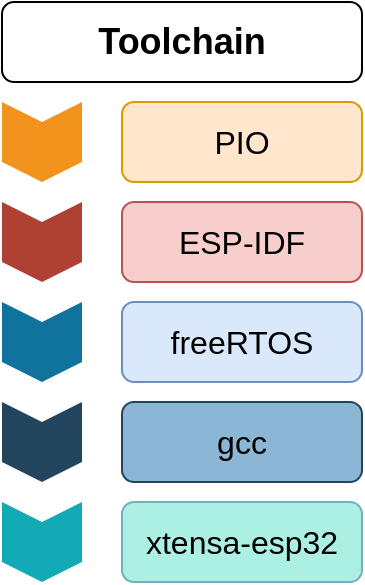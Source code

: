 <mxfile version="16.1.2" type="device"><diagram id="NetSomPlV8L6oZe_waXa" name="Page-1"><mxGraphModel dx="518" dy="481" grid="1" gridSize="10" guides="1" tooltips="1" connect="1" arrows="1" fold="1" page="1" pageScale="1" pageWidth="1169" pageHeight="827" math="0" shadow="0"><root><mxCell id="0"/><mxCell id="1" parent="0"/><mxCell id="AjPwWPPQCrDTPaIGaiAd-1" value="" style="shape=step;perimeter=stepPerimeter;whiteSpace=wrap;html=1;fixedSize=1;size=10;direction=south;fillColor=#10739E;strokeColor=none;rounded=0;" parent="1" vertex="1"><mxGeometry x="280" y="220" width="40" height="40" as="geometry"/></mxCell><mxCell id="AjPwWPPQCrDTPaIGaiAd-2" value="" style="shape=step;perimeter=stepPerimeter;whiteSpace=wrap;html=1;fixedSize=1;size=10;direction=south;fillColor=#F2931E;strokeColor=none;rounded=0;" parent="1" vertex="1"><mxGeometry x="280" y="120" width="40" height="40" as="geometry"/></mxCell><mxCell id="AjPwWPPQCrDTPaIGaiAd-3" value="" style="shape=step;perimeter=stepPerimeter;whiteSpace=wrap;html=1;fixedSize=1;size=10;direction=south;fillColor=#AE4132;strokeColor=none;rounded=0;" parent="1" vertex="1"><mxGeometry x="280" y="170" width="40" height="40" as="geometry"/></mxCell><mxCell id="AjPwWPPQCrDTPaIGaiAd-4" value="" style="shape=step;perimeter=stepPerimeter;whiteSpace=wrap;html=1;fixedSize=1;size=10;direction=south;fillColor=#23445D;strokeColor=none;rounded=0;" parent="1" vertex="1"><mxGeometry x="280" y="270" width="40" height="40" as="geometry"/></mxCell><mxCell id="AjPwWPPQCrDTPaIGaiAd-5" value="" style="shape=step;perimeter=stepPerimeter;whiteSpace=wrap;html=1;fixedSize=1;size=10;direction=south;fillColor=#12AAB5;strokeColor=none;rounded=0;" parent="1" vertex="1"><mxGeometry x="280" y="320" width="40" height="40" as="geometry"/></mxCell><mxCell id="AjPwWPPQCrDTPaIGaiAd-11" value="&lt;b&gt;&lt;font style=&quot;font-size: 18px&quot;&gt;Toolchain&lt;/font&gt;&lt;/b&gt;" style="rounded=1;whiteSpace=wrap;html=1;" parent="1" vertex="1"><mxGeometry x="280" y="70" width="180" height="40" as="geometry"/></mxCell><mxCell id="AjPwWPPQCrDTPaIGaiAd-15" value="freeRTOS" style="rounded=1;whiteSpace=wrap;html=1;fontSize=16;fillColor=#dae8fc;strokeColor=#6c8ebf;" parent="1" vertex="1"><mxGeometry x="340" y="220" width="120" height="40" as="geometry"/></mxCell><mxCell id="AjPwWPPQCrDTPaIGaiAd-21" value="PIO" style="rounded=1;whiteSpace=wrap;html=1;fontSize=16;fillColor=#ffe6cc;strokeColor=#d79b00;" parent="1" vertex="1"><mxGeometry x="340" y="120" width="120" height="40" as="geometry"/></mxCell><mxCell id="AjPwWPPQCrDTPaIGaiAd-22" value="ESP-IDF" style="rounded=1;whiteSpace=wrap;html=1;fontSize=16;fillColor=#f8cecc;strokeColor=#b85450;" parent="1" vertex="1"><mxGeometry x="340" y="170" width="120" height="40" as="geometry"/></mxCell><mxCell id="AjPwWPPQCrDTPaIGaiAd-23" value="gcc" style="rounded=1;whiteSpace=wrap;html=1;fontSize=16;fillColor=#8CB7D4;strokeColor=#23445D;" parent="1" vertex="1"><mxGeometry x="340" y="270" width="120" height="40" as="geometry"/></mxCell><mxCell id="AjPwWPPQCrDTPaIGaiAd-25" value="xtensa-esp32" style="rounded=1;whiteSpace=wrap;html=1;fontSize=16;fillColor=#ACF0E4;strokeColor=#75AEBF;" parent="1" vertex="1"><mxGeometry x="340" y="320" width="120" height="40" as="geometry"/></mxCell></root></mxGraphModel></diagram></mxfile>